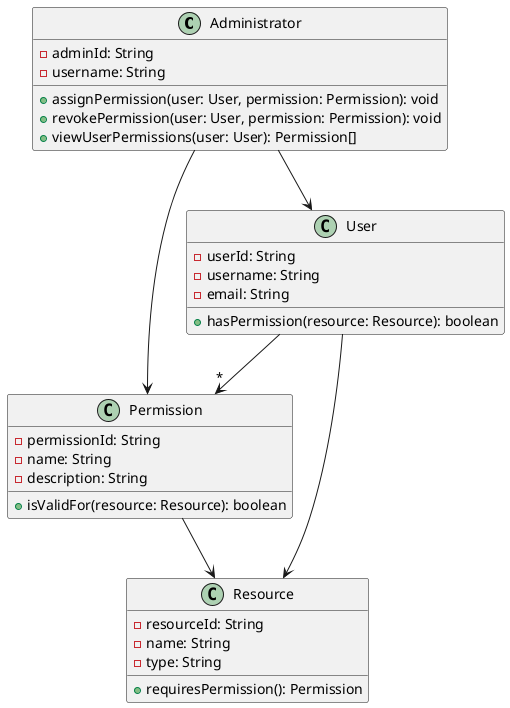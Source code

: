@startuml
class Administrator {
    - adminId: String
    - username: String
    + assignPermission(user: User, permission: Permission): void
    + revokePermission(user: User, permission: Permission): void
    + viewUserPermissions(user: User): Permission[]
}

class User {
    - userId: String
    - username: String
    - email: String
    + hasPermission(resource: Resource): boolean
}

class Permission {
    - permissionId: String
    - name: String
    - description: String
    + isValidFor(resource: Resource): boolean
}

class Resource {
    - resourceId: String
    - name: String
    - type: String
    + requiresPermission(): Permission
}

Administrator --> User
Administrator --> Permission
User --> "*" Permission
Permission --> Resource
User --> Resource
@enduml